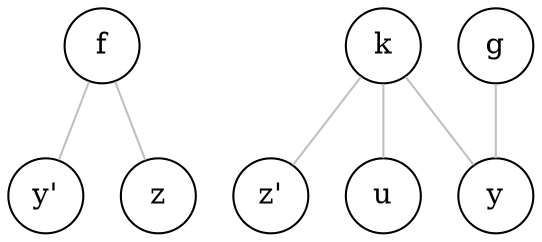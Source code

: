 graph PSIDE{
node[shape=circle,fixedsize=1]
edge[color="gray"]
	f--"y'"  f--z
	k--"z'"  k--y  k--u
	g--y
}
